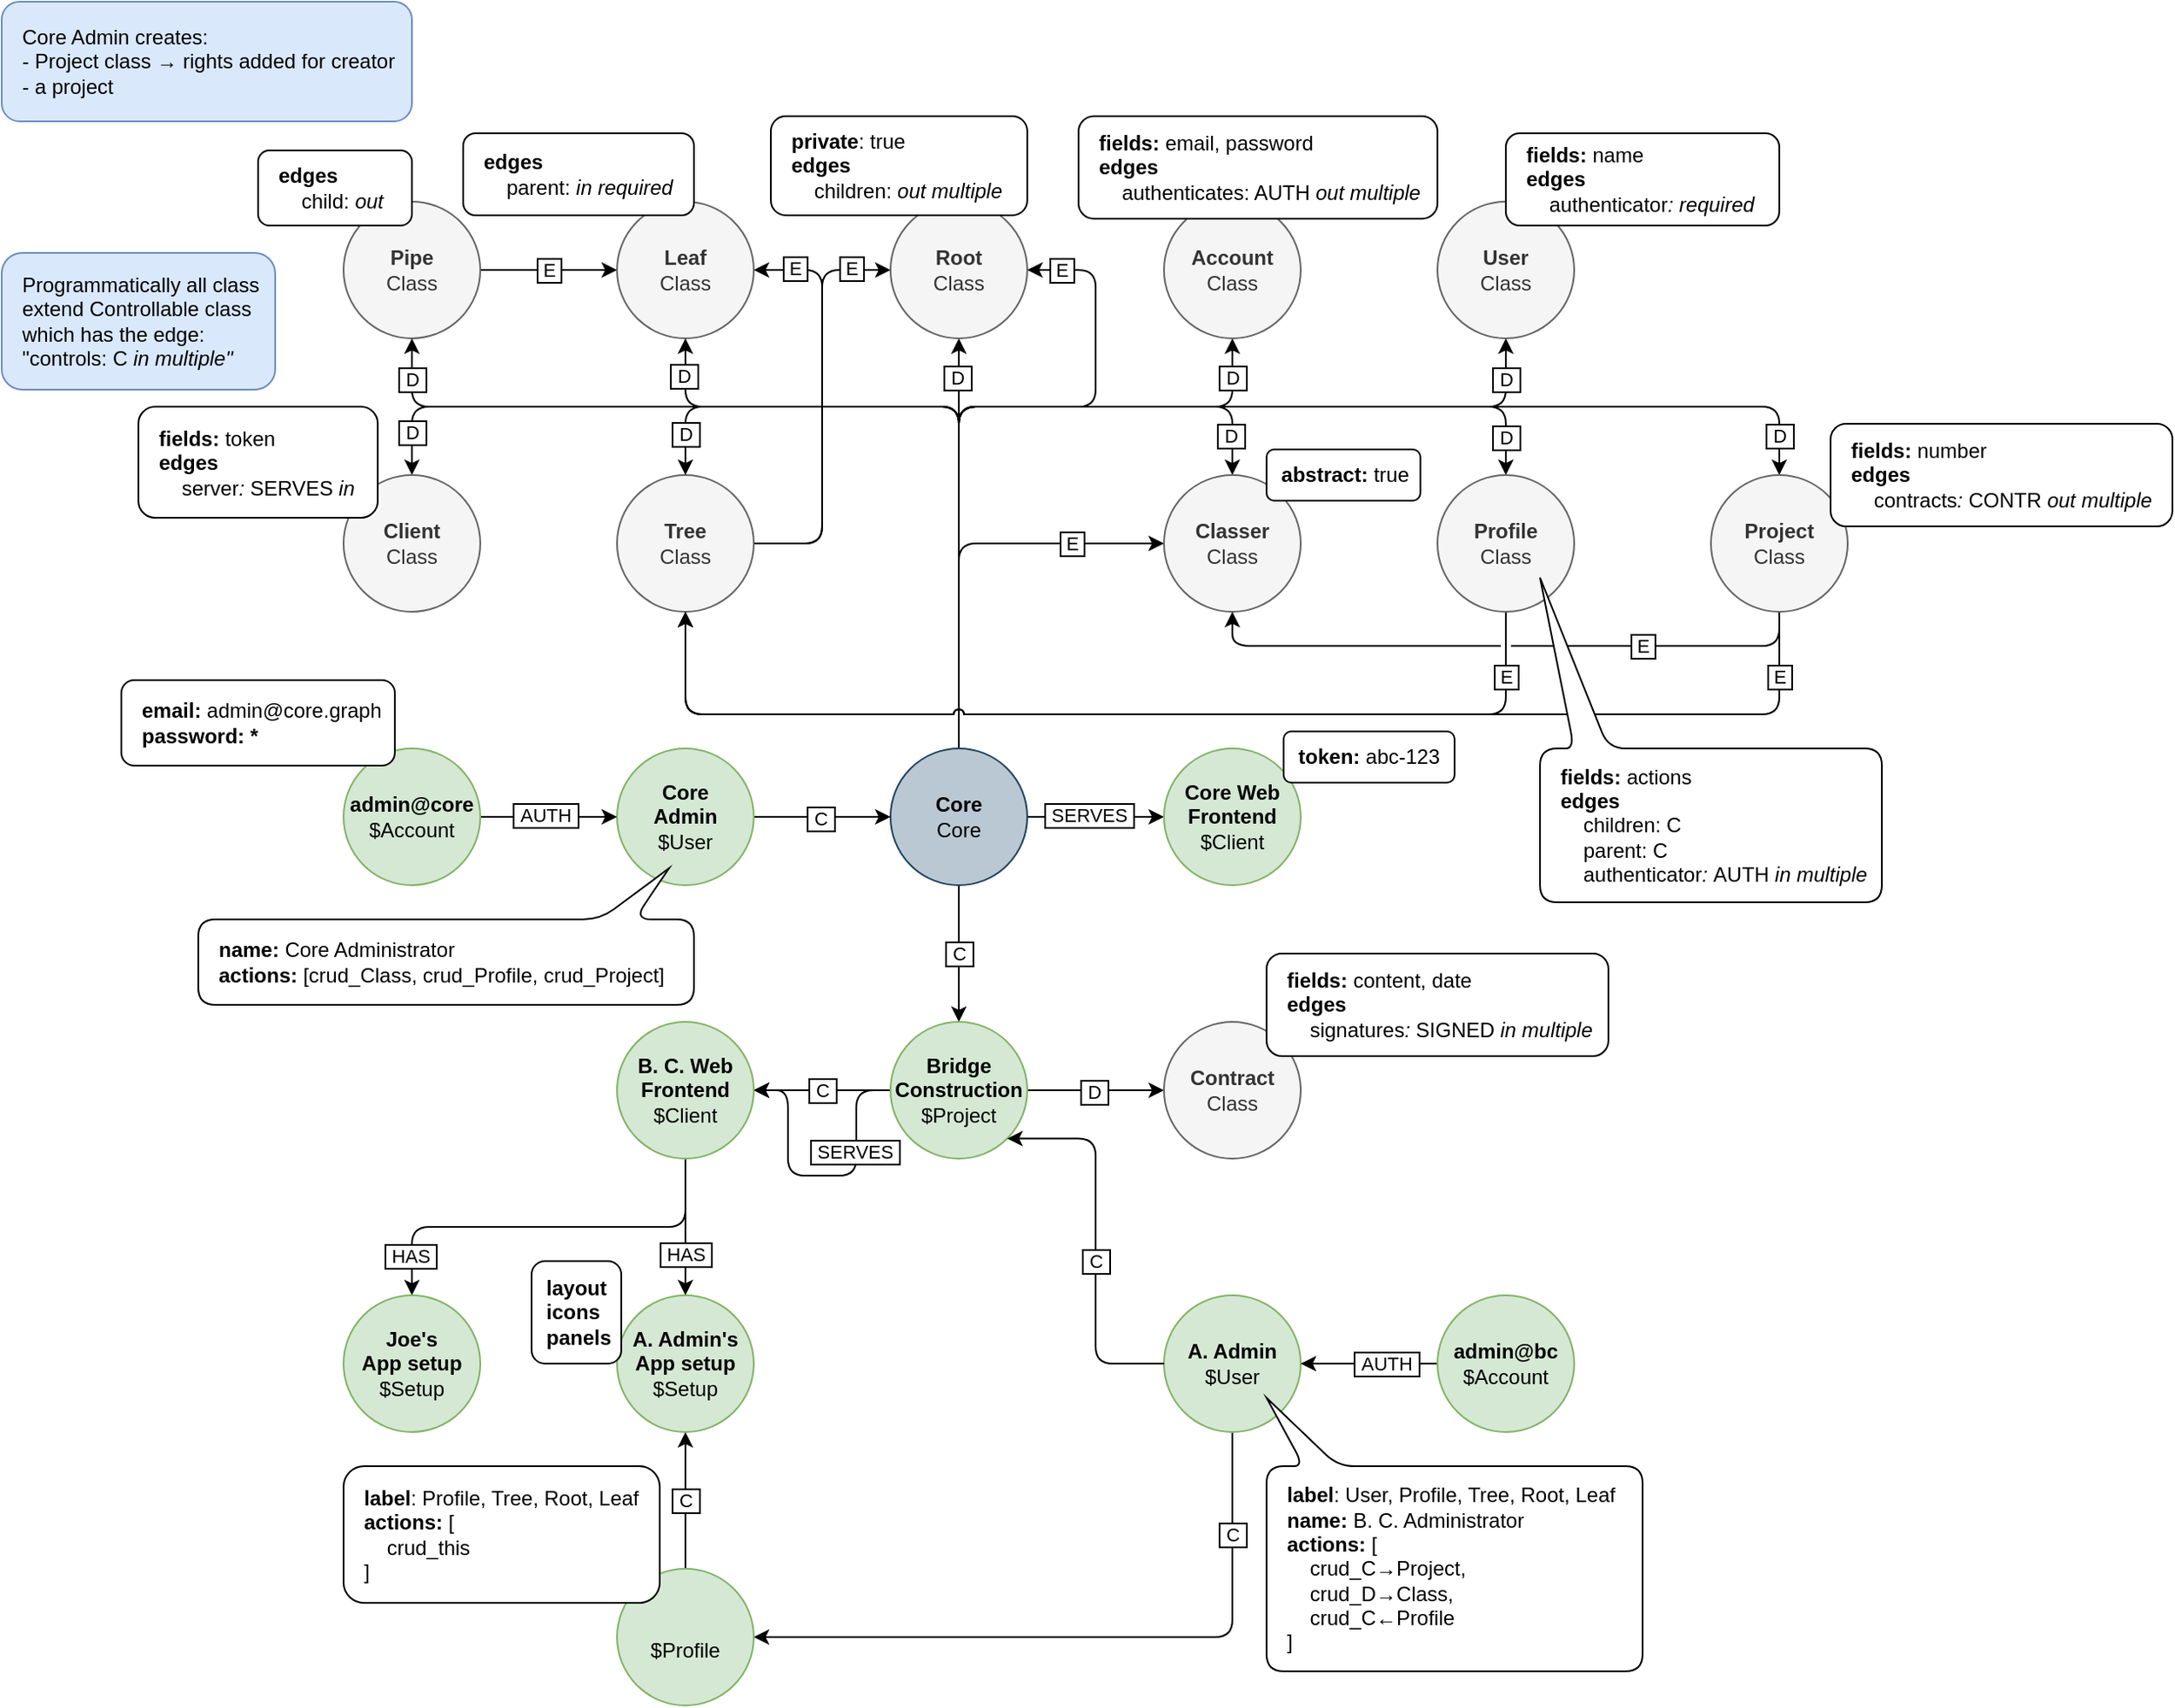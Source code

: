 <mxfile version="13.9.5" type="device" pages="2"><diagram name="Bridge Construction" id="nnWj1W7Mx1SvpzxNP1aw"><mxGraphModel dx="2062" dy="2040" grid="1" gridSize="10" guides="1" tooltips="1" connect="1" arrows="1" fold="1" page="0" pageScale="1" pageWidth="1169" pageHeight="827" background="#ffffff" math="0" shadow="0"><root><mxCell id="xU7O2bRBgbfIqZjqFEcr-0"/><mxCell id="xU7O2bRBgbfIqZjqFEcr-1" parent="xU7O2bRBgbfIqZjqFEcr-0"/><mxCell id="j4CTM-Fz9D_6KGPll8BQ-16" style="edgeStyle=orthogonalEdgeStyle;jumpStyle=arc;orthogonalLoop=1;jettySize=auto;html=1;exitX=0;exitY=0.5;exitDx=0;exitDy=0;entryX=1;entryY=0.5;entryDx=0;entryDy=0;" edge="1" parent="xU7O2bRBgbfIqZjqFEcr-1" source="eb_rGbHXJALWmzN5xvQG-0" target="TDBZ9C6p8T5K4bkN2K7Z-13"><mxGeometry relative="1" as="geometry"><mxPoint x="450" y="250" as="targetPoint"/><Array as="points"><mxPoint x="500" y="200"/><mxPoint x="500" y="250"/><mxPoint x="460" y="250"/><mxPoint x="460" y="200"/></Array></mxGeometry></mxCell><mxCell id="xU7O2bRBgbfIqZjqFEcr-72" style="edgeStyle=orthogonalEdgeStyle;jumpStyle=gap;orthogonalLoop=1;jettySize=auto;html=1;exitX=1;exitY=0.5;exitDx=0;exitDy=0;entryX=0;entryY=0.5;entryDx=0;entryDy=0;shadow=0;" parent="xU7O2bRBgbfIqZjqFEcr-1" source="xU7O2bRBgbfIqZjqFEcr-2" target="xU7O2bRBgbfIqZjqFEcr-46" edge="1"><mxGeometry relative="1" as="geometry"/></mxCell><mxCell id="xU7O2bRBgbfIqZjqFEcr-73" value="&amp;nbsp;E&amp;nbsp;" style="edgeLabel;html=1;align=center;verticalAlign=middle;resizable=0;points=[];labelBorderColor=#000000;rounded=1;" parent="xU7O2bRBgbfIqZjqFEcr-72" vertex="1" connectable="0"><mxGeometry x="-0.764" y="3" relative="1" as="geometry"><mxPoint x="28" y="-158" as="offset"/></mxGeometry></mxCell><mxCell id="xU7O2bRBgbfIqZjqFEcr-74" style="edgeStyle=orthogonalEdgeStyle;jumpStyle=gap;orthogonalLoop=1;jettySize=auto;html=1;exitX=1;exitY=0.5;exitDx=0;exitDy=0;entryX=1;entryY=0.5;entryDx=0;entryDy=0;shadow=0;" parent="xU7O2bRBgbfIqZjqFEcr-1" source="xU7O2bRBgbfIqZjqFEcr-2" target="xU7O2bRBgbfIqZjqFEcr-8" edge="1"><mxGeometry relative="1" as="geometry"><Array as="points"><mxPoint x="480" y="-120"/><mxPoint x="480" y="-280"/></Array></mxGeometry></mxCell><mxCell id="xU7O2bRBgbfIqZjqFEcr-75" value="&amp;nbsp;E&amp;nbsp;" style="edgeLabel;html=1;align=center;verticalAlign=middle;resizable=0;points=[];labelBorderColor=#000000;rounded=1;" parent="xU7O2bRBgbfIqZjqFEcr-74" vertex="1" connectable="0"><mxGeometry x="-0.608" y="-2" relative="1" as="geometry"><mxPoint x="-18.03" y="-154.17" as="offset"/></mxGeometry></mxCell><mxCell id="xU7O2bRBgbfIqZjqFEcr-2" value="&lt;b&gt;Tree&lt;/b&gt;&lt;br&gt;Class" style="ellipse;whiteSpace=wrap;html=1;aspect=fixed;fillColor=#f5f5f5;strokeColor=#666666;fontColor=#333333;rounded=1;" parent="xU7O2bRBgbfIqZjqFEcr-1" vertex="1"><mxGeometry x="360" y="-160" width="80" height="80" as="geometry"/></mxCell><mxCell id="xU7O2bRBgbfIqZjqFEcr-76" style="edgeStyle=orthogonalEdgeStyle;jumpStyle=gap;orthogonalLoop=1;jettySize=auto;html=1;exitX=1;exitY=0.5;exitDx=0;exitDy=0;entryX=0;entryY=0.5;entryDx=0;entryDy=0;shadow=0;" parent="xU7O2bRBgbfIqZjqFEcr-1" source="xU7O2bRBgbfIqZjqFEcr-4" target="xU7O2bRBgbfIqZjqFEcr-8" edge="1"><mxGeometry relative="1" as="geometry"/></mxCell><mxCell id="xU7O2bRBgbfIqZjqFEcr-77" value="&amp;nbsp;E&amp;nbsp;" style="edgeLabel;html=1;align=center;verticalAlign=middle;resizable=0;points=[];labelBorderColor=#000000;rounded=1;" parent="xU7O2bRBgbfIqZjqFEcr-76" vertex="1" connectable="0"><mxGeometry x="-0.336" y="2" relative="1" as="geometry"><mxPoint x="13.14" y="2" as="offset"/></mxGeometry></mxCell><mxCell id="xU7O2bRBgbfIqZjqFEcr-4" value="&lt;b&gt;Pipe&lt;/b&gt;&lt;br&gt;Class" style="ellipse;whiteSpace=wrap;html=1;aspect=fixed;fillColor=#f5f5f5;strokeColor=#666666;fontColor=#333333;rounded=1;" parent="xU7O2bRBgbfIqZjqFEcr-1" vertex="1"><mxGeometry x="200" y="-320" width="80" height="80" as="geometry"/></mxCell><mxCell id="xU7O2bRBgbfIqZjqFEcr-5" value="&lt;div&gt;&lt;span&gt;&lt;b&gt;&amp;nbsp; &amp;nbsp;edges&lt;/b&gt;&lt;/span&gt;&lt;/div&gt;&amp;nbsp; &amp;nbsp; &amp;nbsp; &amp;nbsp;child: &lt;i&gt;out&lt;/i&gt;&lt;i&gt;&lt;br&gt;&lt;/i&gt;" style="whiteSpace=wrap;html=1;align=left;rounded=1;" parent="xU7O2bRBgbfIqZjqFEcr-1" vertex="1"><mxGeometry x="150" y="-350" width="90" height="44" as="geometry"/></mxCell><mxCell id="xU7O2bRBgbfIqZjqFEcr-8" value="&lt;b&gt;Leaf&lt;/b&gt;&lt;br&gt;Class" style="ellipse;whiteSpace=wrap;html=1;aspect=fixed;fillColor=#f5f5f5;strokeColor=#666666;fontColor=#333333;rounded=1;" parent="xU7O2bRBgbfIqZjqFEcr-1" vertex="1"><mxGeometry x="360" y="-320" width="80" height="80" as="geometry"/></mxCell><mxCell id="xU7O2bRBgbfIqZjqFEcr-52" style="edgeStyle=orthogonalEdgeStyle;jumpStyle=gap;orthogonalLoop=1;jettySize=auto;html=1;exitX=0.5;exitY=0;exitDx=0;exitDy=0;entryX=0.5;entryY=1;entryDx=0;entryDy=0;shadow=0;" parent="xU7O2bRBgbfIqZjqFEcr-1" source="xU7O2bRBgbfIqZjqFEcr-27" target="xU7O2bRBgbfIqZjqFEcr-46" edge="1"><mxGeometry relative="1" as="geometry"/></mxCell><mxCell id="xU7O2bRBgbfIqZjqFEcr-60" value="&amp;nbsp;D&amp;nbsp;" style="edgeLabel;html=1;align=center;verticalAlign=middle;resizable=0;points=[];labelBorderColor=#000000;rounded=1;" parent="xU7O2bRBgbfIqZjqFEcr-52" vertex="1" connectable="0"><mxGeometry x="0.804" relative="1" as="geometry"><mxPoint x="-1" y="-0.43" as="offset"/></mxGeometry></mxCell><mxCell id="xU7O2bRBgbfIqZjqFEcr-53" style="edgeStyle=orthogonalEdgeStyle;jumpStyle=gap;orthogonalLoop=1;jettySize=auto;html=1;exitX=0.5;exitY=0;exitDx=0;exitDy=0;entryX=0.5;entryY=1;entryDx=0;entryDy=0;shadow=0;" parent="xU7O2bRBgbfIqZjqFEcr-1" source="xU7O2bRBgbfIqZjqFEcr-27" target="xU7O2bRBgbfIqZjqFEcr-8" edge="1"><mxGeometry relative="1" as="geometry"><Array as="points"><mxPoint x="560" y="-200"/><mxPoint x="400" y="-200"/></Array></mxGeometry></mxCell><mxCell id="xU7O2bRBgbfIqZjqFEcr-61" value="&amp;nbsp;D&amp;nbsp;" style="edgeLabel;html=1;align=center;verticalAlign=middle;resizable=0;points=[];labelBorderColor=#000000;rounded=1;" parent="xU7O2bRBgbfIqZjqFEcr-53" vertex="1" connectable="0"><mxGeometry x="0.862" y="2" relative="1" as="geometry"><mxPoint x="1" y="-5.43" as="offset"/></mxGeometry></mxCell><mxCell id="xU7O2bRBgbfIqZjqFEcr-54" style="edgeStyle=orthogonalEdgeStyle;jumpStyle=gap;orthogonalLoop=1;jettySize=auto;html=1;exitX=0.5;exitY=0;exitDx=0;exitDy=0;entryX=0.5;entryY=1;entryDx=0;entryDy=0;shadow=0;" parent="xU7O2bRBgbfIqZjqFEcr-1" source="xU7O2bRBgbfIqZjqFEcr-27" target="xU7O2bRBgbfIqZjqFEcr-36" edge="1"><mxGeometry relative="1" as="geometry"><Array as="points"><mxPoint x="560" y="-200"/><mxPoint x="720" y="-200"/></Array></mxGeometry></mxCell><mxCell id="xU7O2bRBgbfIqZjqFEcr-63" value="&amp;nbsp;D&amp;nbsp;" style="edgeLabel;html=1;align=center;verticalAlign=middle;resizable=0;points=[];labelBorderColor=#000000;rounded=1;" parent="xU7O2bRBgbfIqZjqFEcr-54" vertex="1" connectable="0"><mxGeometry x="0.858" y="-5" relative="1" as="geometry"><mxPoint x="-5" y="-5.57" as="offset"/></mxGeometry></mxCell><mxCell id="xU7O2bRBgbfIqZjqFEcr-55" style="edgeStyle=orthogonalEdgeStyle;jumpStyle=gap;orthogonalLoop=1;jettySize=auto;html=1;exitX=0.5;exitY=0;exitDx=0;exitDy=0;entryX=0.5;entryY=0;entryDx=0;entryDy=0;shadow=0;" parent="xU7O2bRBgbfIqZjqFEcr-1" source="xU7O2bRBgbfIqZjqFEcr-27" target="xU7O2bRBgbfIqZjqFEcr-31" edge="1"><mxGeometry relative="1" as="geometry"><Array as="points"><mxPoint x="560" y="-200"/><mxPoint x="880" y="-200"/></Array></mxGeometry></mxCell><mxCell id="xU7O2bRBgbfIqZjqFEcr-64" value="&amp;nbsp;D&amp;nbsp;" style="edgeLabel;html=1;align=center;verticalAlign=middle;resizable=0;points=[];labelBorderColor=#000000;rounded=1;" parent="xU7O2bRBgbfIqZjqFEcr-55" vertex="1" connectable="0"><mxGeometry x="0.894" y="1" relative="1" as="geometry"><mxPoint x="-1" y="7.0" as="offset"/></mxGeometry></mxCell><mxCell id="xU7O2bRBgbfIqZjqFEcr-56" style="edgeStyle=orthogonalEdgeStyle;jumpStyle=gap;orthogonalLoop=1;jettySize=auto;html=1;exitX=0.5;exitY=0;exitDx=0;exitDy=0;entryX=0.5;entryY=0;entryDx=0;entryDy=0;shadow=0;" parent="xU7O2bRBgbfIqZjqFEcr-1" source="xU7O2bRBgbfIqZjqFEcr-27" target="xU7O2bRBgbfIqZjqFEcr-2" edge="1"><mxGeometry relative="1" as="geometry"><Array as="points"><mxPoint x="560" y="-200"/><mxPoint x="400" y="-200"/></Array></mxGeometry></mxCell><mxCell id="xU7O2bRBgbfIqZjqFEcr-67" value="&amp;nbsp;D&amp;nbsp;" style="edgeLabel;html=1;align=center;verticalAlign=middle;resizable=0;points=[];labelBorderColor=#000000;rounded=1;" parent="xU7O2bRBgbfIqZjqFEcr-56" vertex="1" connectable="0"><mxGeometry x="0.849" y="1" relative="1" as="geometry"><mxPoint x="-1" y="5.29" as="offset"/></mxGeometry></mxCell><mxCell id="xU7O2bRBgbfIqZjqFEcr-57" style="edgeStyle=orthogonalEdgeStyle;jumpStyle=gap;orthogonalLoop=1;jettySize=auto;html=1;exitX=0.5;exitY=0;exitDx=0;exitDy=0;entryX=0.5;entryY=1;entryDx=0;entryDy=0;shadow=0;" parent="xU7O2bRBgbfIqZjqFEcr-1" source="xU7O2bRBgbfIqZjqFEcr-27" target="xU7O2bRBgbfIqZjqFEcr-4" edge="1"><mxGeometry relative="1" as="geometry"><Array as="points"><mxPoint x="560" y="-200"/><mxPoint x="240" y="-200"/></Array></mxGeometry></mxCell><mxCell id="xU7O2bRBgbfIqZjqFEcr-62" value="&amp;nbsp;D&amp;nbsp;" style="edgeLabel;html=1;align=center;verticalAlign=middle;resizable=0;points=[];labelBorderColor=#000000;rounded=1;" parent="xU7O2bRBgbfIqZjqFEcr-57" vertex="1" connectable="0"><mxGeometry x="0.899" relative="1" as="geometry"><mxPoint y="-4.57" as="offset"/></mxGeometry></mxCell><mxCell id="xU7O2bRBgbfIqZjqFEcr-58" style="edgeStyle=orthogonalEdgeStyle;jumpStyle=gap;orthogonalLoop=1;jettySize=auto;html=1;exitX=0.5;exitY=0;exitDx=0;exitDy=0;entryX=0.5;entryY=0;entryDx=0;entryDy=0;shadow=0;" parent="xU7O2bRBgbfIqZjqFEcr-1" source="xU7O2bRBgbfIqZjqFEcr-27" target="xU7O2bRBgbfIqZjqFEcr-35" edge="1"><mxGeometry relative="1" as="geometry"><Array as="points"><mxPoint x="560" y="-200"/><mxPoint x="720" y="-200"/></Array></mxGeometry></mxCell><mxCell id="xU7O2bRBgbfIqZjqFEcr-66" value="&amp;nbsp;D&amp;nbsp;" style="edgeLabel;html=1;align=center;verticalAlign=middle;resizable=0;points=[];labelBorderColor=#000000;rounded=1;" parent="xU7O2bRBgbfIqZjqFEcr-58" vertex="1" connectable="0"><mxGeometry x="0.862" y="-1" relative="1" as="geometry"><mxPoint y="4.43" as="offset"/></mxGeometry></mxCell><mxCell id="xU7O2bRBgbfIqZjqFEcr-59" style="edgeStyle=orthogonalEdgeStyle;jumpStyle=gap;orthogonalLoop=1;jettySize=auto;html=1;exitX=0.5;exitY=0;exitDx=0;exitDy=0;entryX=0.5;entryY=1;entryDx=0;entryDy=0;shadow=0;" parent="xU7O2bRBgbfIqZjqFEcr-1" source="xU7O2bRBgbfIqZjqFEcr-27" target="xU7O2bRBgbfIqZjqFEcr-34" edge="1"><mxGeometry relative="1" as="geometry"><Array as="points"><mxPoint x="560" y="-200"/><mxPoint x="880" y="-200"/></Array></mxGeometry></mxCell><mxCell id="xU7O2bRBgbfIqZjqFEcr-65" value="&amp;nbsp;D&amp;nbsp;" style="edgeLabel;html=1;align=center;verticalAlign=middle;resizable=0;points=[];labelBorderColor=#000000;rounded=1;" parent="xU7O2bRBgbfIqZjqFEcr-59" vertex="1" connectable="0"><mxGeometry x="0.894" y="-1" relative="1" as="geometry"><mxPoint x="-1" y="-6" as="offset"/></mxGeometry></mxCell><mxCell id="xU7O2bRBgbfIqZjqFEcr-68" style="edgeStyle=orthogonalEdgeStyle;jumpStyle=gap;orthogonalLoop=1;jettySize=auto;html=1;exitX=0.5;exitY=0;exitDx=0;exitDy=0;entryX=1;entryY=0.5;entryDx=0;entryDy=0;shadow=0;" parent="xU7O2bRBgbfIqZjqFEcr-1" source="xU7O2bRBgbfIqZjqFEcr-27" target="xU7O2bRBgbfIqZjqFEcr-46" edge="1"><mxGeometry relative="1" as="geometry"><Array as="points"><mxPoint x="560" y="-200"/><mxPoint x="640" y="-200"/><mxPoint x="640" y="-280"/></Array></mxGeometry></mxCell><mxCell id="xU7O2bRBgbfIqZjqFEcr-69" value="&amp;nbsp;E&amp;nbsp;" style="edgeLabel;html=1;align=center;verticalAlign=middle;resizable=0;points=[];labelBorderColor=#000000;rounded=1;" parent="xU7O2bRBgbfIqZjqFEcr-68" vertex="1" connectable="0"><mxGeometry x="-0.668" y="-3" relative="1" as="geometry"><mxPoint x="-19" y="-280" as="offset"/></mxGeometry></mxCell><mxCell id="3lMM5yE51dApeYi3w7Z9-15" value="&amp;nbsp;E&amp;nbsp;" style="edgeLabel;html=1;align=center;verticalAlign=middle;resizable=0;points=[];labelBorderColor=#000000;rounded=1;" parent="xU7O2bRBgbfIqZjqFEcr-68" vertex="1" connectable="0"><mxGeometry x="0.663" y="1" relative="1" as="geometry"><mxPoint x="-19.03" y="-27.43" as="offset"/></mxGeometry></mxCell><mxCell id="xU7O2bRBgbfIqZjqFEcr-70" style="edgeStyle=orthogonalEdgeStyle;jumpStyle=gap;orthogonalLoop=1;jettySize=auto;html=1;exitX=0.5;exitY=0;exitDx=0;exitDy=0;entryX=0;entryY=0.5;entryDx=0;entryDy=0;shadow=0;" parent="xU7O2bRBgbfIqZjqFEcr-1" source="xU7O2bRBgbfIqZjqFEcr-27" target="xU7O2bRBgbfIqZjqFEcr-35" edge="1"><mxGeometry relative="1" as="geometry"><Array as="points"><mxPoint x="560" y="-120"/></Array></mxGeometry></mxCell><mxCell id="xU7O2bRBgbfIqZjqFEcr-71" value="&amp;nbsp;E&amp;nbsp;" style="edgeLabel;html=1;align=center;verticalAlign=middle;resizable=0;points=[];labelBorderColor=#000000;rounded=1;" parent="xU7O2bRBgbfIqZjqFEcr-70" vertex="1" connectable="0"><mxGeometry x="-0.716" y="2" relative="1" as="geometry"><mxPoint x="68" y="-86.71" as="offset"/></mxGeometry></mxCell><mxCell id="eb_rGbHXJALWmzN5xvQG-1" style="edgeStyle=orthogonalEdgeStyle;jumpStyle=gap;orthogonalLoop=1;jettySize=auto;html=1;exitX=0.5;exitY=1;exitDx=0;exitDy=0;entryX=0.5;entryY=0;entryDx=0;entryDy=0;shadow=0;" parent="xU7O2bRBgbfIqZjqFEcr-1" source="xU7O2bRBgbfIqZjqFEcr-27" target="eb_rGbHXJALWmzN5xvQG-0" edge="1"><mxGeometry relative="1" as="geometry"/></mxCell><mxCell id="eb_rGbHXJALWmzN5xvQG-2" value="&amp;nbsp;C&amp;nbsp;" style="edgeLabel;html=1;align=center;verticalAlign=middle;resizable=0;points=[];labelBorderColor=#000000;rounded=1;" parent="eb_rGbHXJALWmzN5xvQG-1" vertex="1" connectable="0"><mxGeometry x="0.762" y="-1" relative="1" as="geometry"><mxPoint x="1" y="-30.29" as="offset"/></mxGeometry></mxCell><mxCell id="TDBZ9C6p8T5K4bkN2K7Z-3" style="edgeStyle=orthogonalEdgeStyle;orthogonalLoop=1;jettySize=auto;html=1;exitX=0.5;exitY=0;exitDx=0;exitDy=0;entryX=0.5;entryY=0;entryDx=0;entryDy=0;" parent="xU7O2bRBgbfIqZjqFEcr-1" source="xU7O2bRBgbfIqZjqFEcr-27" target="TDBZ9C6p8T5K4bkN2K7Z-0" edge="1"><mxGeometry relative="1" as="geometry"><Array as="points"><mxPoint x="560" y="-200"/><mxPoint x="240" y="-200"/></Array></mxGeometry></mxCell><mxCell id="TDBZ9C6p8T5K4bkN2K7Z-4" value="&amp;nbsp;D&amp;nbsp;" style="edgeLabel;html=1;align=center;verticalAlign=middle;resizable=0;points=[];labelBorderColor=#000000;rounded=1;" parent="TDBZ9C6p8T5K4bkN2K7Z-3" vertex="1" connectable="0"><mxGeometry x="0.894" y="-4" relative="1" as="geometry"><mxPoint x="3.97" y="4.66" as="offset"/></mxGeometry></mxCell><mxCell id="TDBZ9C6p8T5K4bkN2K7Z-7" style="edgeStyle=orthogonalEdgeStyle;orthogonalLoop=1;jettySize=auto;html=1;exitX=0.5;exitY=0;exitDx=0;exitDy=0;entryX=0.5;entryY=0;entryDx=0;entryDy=0;" parent="xU7O2bRBgbfIqZjqFEcr-1" source="xU7O2bRBgbfIqZjqFEcr-27" target="efWslJfX8cYklICqzjfP-0" edge="1"><mxGeometry relative="1" as="geometry"><Array as="points"><mxPoint x="560" y="-200"/><mxPoint x="1040" y="-200"/></Array></mxGeometry></mxCell><mxCell id="TDBZ9C6p8T5K4bkN2K7Z-8" value="&amp;nbsp;D&amp;nbsp;" style="edgeLabel;html=1;align=center;verticalAlign=middle;resizable=0;points=[];labelBorderColor=#000000;rounded=1;" parent="TDBZ9C6p8T5K4bkN2K7Z-7" vertex="1" connectable="0"><mxGeometry x="0.92" y="-1" relative="1" as="geometry"><mxPoint x="0.98" y="5.97" as="offset"/></mxGeometry></mxCell><mxCell id="TDBZ9C6p8T5K4bkN2K7Z-10" style="edgeStyle=orthogonalEdgeStyle;orthogonalLoop=1;jettySize=auto;html=1;exitX=1;exitY=0.5;exitDx=0;exitDy=0;entryX=0;entryY=0.5;entryDx=0;entryDy=0;" parent="xU7O2bRBgbfIqZjqFEcr-1" source="xU7O2bRBgbfIqZjqFEcr-27" target="TDBZ9C6p8T5K4bkN2K7Z-9" edge="1"><mxGeometry relative="1" as="geometry"/></mxCell><mxCell id="TDBZ9C6p8T5K4bkN2K7Z-11" value="&amp;nbsp;SERVES&amp;nbsp;" style="edgeLabel;html=1;align=center;verticalAlign=middle;resizable=0;points=[];labelBorderColor=#000000;rounded=1;" parent="TDBZ9C6p8T5K4bkN2K7Z-10" vertex="1" connectable="0"><mxGeometry x="-0.344" y="1" relative="1" as="geometry"><mxPoint x="9.79" as="offset"/></mxGeometry></mxCell><mxCell id="xU7O2bRBgbfIqZjqFEcr-27" value="&lt;b&gt;Core&lt;/b&gt;&lt;br&gt;Core" style="ellipse;whiteSpace=wrap;html=1;aspect=fixed;fillColor=#bac8d3;strokeColor=#23445d;rounded=1;" parent="xU7O2bRBgbfIqZjqFEcr-1" vertex="1"><mxGeometry x="520" width="80" height="80" as="geometry"/></mxCell><mxCell id="xU7O2bRBgbfIqZjqFEcr-28" style="edgeStyle=none;orthogonalLoop=1;jettySize=auto;html=1;exitX=1;exitY=0.5;exitDx=0;exitDy=0;entryX=0;entryY=0.5;entryDx=0;entryDy=0;shadow=0;" parent="xU7O2bRBgbfIqZjqFEcr-1" source="xU7O2bRBgbfIqZjqFEcr-30" target="xU7O2bRBgbfIqZjqFEcr-27" edge="1"><mxGeometry relative="1" as="geometry"/></mxCell><mxCell id="xU7O2bRBgbfIqZjqFEcr-29" value="&amp;nbsp;C&amp;nbsp;" style="edgeLabel;html=1;align=center;verticalAlign=middle;resizable=0;points=[];labelBorderColor=#000000;rounded=1;" parent="xU7O2bRBgbfIqZjqFEcr-28" vertex="1" connectable="0"><mxGeometry x="-0.459" y="2" relative="1" as="geometry"><mxPoint x="17.29" y="3" as="offset"/></mxGeometry></mxCell><mxCell id="xU7O2bRBgbfIqZjqFEcr-30" value="&lt;b&gt;Core &lt;br&gt;Admin&lt;br&gt;&lt;/b&gt;$User" style="ellipse;whiteSpace=wrap;html=1;aspect=fixed;fillColor=#d5e8d4;strokeColor=#82b366;rounded=1;" parent="xU7O2bRBgbfIqZjqFEcr-1" vertex="1"><mxGeometry x="360" width="80" height="80" as="geometry"/></mxCell><mxCell id="j4CTM-Fz9D_6KGPll8BQ-6" style="edgeStyle=orthogonalEdgeStyle;orthogonalLoop=1;jettySize=auto;html=1;exitX=0.5;exitY=1;exitDx=0;exitDy=0;entryX=0.5;entryY=1;entryDx=0;entryDy=0;jumpStyle=arc;" edge="1" parent="xU7O2bRBgbfIqZjqFEcr-1" source="xU7O2bRBgbfIqZjqFEcr-31" target="xU7O2bRBgbfIqZjqFEcr-2"><mxGeometry relative="1" as="geometry"><Array as="points"><mxPoint x="880" y="-20"/><mxPoint x="400" y="-20"/></Array></mxGeometry></mxCell><mxCell id="xU7O2bRBgbfIqZjqFEcr-31" value="&lt;b&gt;Profile&lt;/b&gt;&lt;br&gt;Class" style="ellipse;whiteSpace=wrap;html=1;aspect=fixed;fillColor=#f5f5f5;strokeColor=#666666;fontColor=#333333;rounded=1;" parent="xU7O2bRBgbfIqZjqFEcr-1" vertex="1"><mxGeometry x="840" y="-160" width="80" height="80" as="geometry"/></mxCell><mxCell id="xU7O2bRBgbfIqZjqFEcr-34" value="&lt;b&gt;User&lt;/b&gt;&lt;br&gt;Class" style="ellipse;whiteSpace=wrap;html=1;aspect=fixed;fillColor=#f5f5f5;strokeColor=#666666;fontColor=#333333;rounded=1;" parent="xU7O2bRBgbfIqZjqFEcr-1" vertex="1"><mxGeometry x="840" y="-320" width="80" height="80" as="geometry"/></mxCell><mxCell id="xU7O2bRBgbfIqZjqFEcr-37" value="&lt;div&gt;&lt;b&gt;&amp;nbsp; &amp;nbsp;fields: &lt;/b&gt;name&lt;/div&gt;&lt;div&gt;&lt;span&gt;&lt;b&gt;&amp;nbsp; &amp;nbsp;edges&lt;/b&gt;&lt;/span&gt;&lt;/div&gt;&lt;span style=&quot;font-style: italic&quot;&gt;&amp;nbsp; &amp;nbsp; &amp;nbsp; &amp;nbsp;&lt;/span&gt;authenticator&lt;span style=&quot;font-style: italic&quot;&gt;:&amp;nbsp;&lt;/span&gt;&lt;span style=&quot;font-style: italic&quot;&gt;required&lt;/span&gt;" style="whiteSpace=wrap;html=1;align=left;rounded=1;" parent="xU7O2bRBgbfIqZjqFEcr-1" vertex="1"><mxGeometry x="880" y="-360" width="160" height="54" as="geometry"/></mxCell><mxCell id="xU7O2bRBgbfIqZjqFEcr-41" style="edgeStyle=orthogonalEdgeStyle;orthogonalLoop=1;jettySize=auto;html=1;exitX=1;exitY=0.5;exitDx=0;exitDy=0;entryX=0;entryY=0.5;entryDx=0;entryDy=0;shadow=0;" parent="xU7O2bRBgbfIqZjqFEcr-1" source="xU7O2bRBgbfIqZjqFEcr-43" target="xU7O2bRBgbfIqZjqFEcr-30" edge="1"><mxGeometry relative="1" as="geometry"/></mxCell><mxCell id="xU7O2bRBgbfIqZjqFEcr-42" value="&amp;nbsp;AUTH&amp;nbsp;" style="edgeLabel;html=1;align=center;verticalAlign=middle;resizable=0;points=[];labelBorderColor=#000000;rounded=1;" parent="xU7O2bRBgbfIqZjqFEcr-41" vertex="1" connectable="0"><mxGeometry x="-0.309" y="-1" relative="1" as="geometry"><mxPoint x="10.57" y="-2" as="offset"/></mxGeometry></mxCell><mxCell id="xU7O2bRBgbfIqZjqFEcr-43" value="&lt;b&gt;admin@core&lt;br&gt;&lt;/b&gt;$Account" style="ellipse;whiteSpace=wrap;html=1;aspect=fixed;fillColor=#d5e8d4;strokeColor=#82b366;rounded=1;" parent="xU7O2bRBgbfIqZjqFEcr-1" vertex="1"><mxGeometry x="200" width="80" height="80" as="geometry"/></mxCell><mxCell id="xU7O2bRBgbfIqZjqFEcr-44" value="&lt;div&gt;&lt;b&gt;&amp;nbsp; &amp;nbsp;email:&lt;/b&gt;&lt;span&gt; admin@core.graph&lt;/span&gt;&lt;br&gt;&lt;/div&gt;&lt;div&gt;&lt;b&gt;&amp;nbsp; &amp;nbsp;password: *&lt;/b&gt;&lt;/div&gt;" style="whiteSpace=wrap;html=1;align=left;rounded=1;" parent="xU7O2bRBgbfIqZjqFEcr-1" vertex="1"><mxGeometry x="70" y="-40" width="160" height="50" as="geometry"/></mxCell><mxCell id="xU7O2bRBgbfIqZjqFEcr-46" value="&lt;b&gt;Root&lt;/b&gt;&lt;br&gt;Class" style="ellipse;whiteSpace=wrap;html=1;aspect=fixed;fillColor=#f5f5f5;strokeColor=#666666;fontColor=#333333;rounded=1;" parent="xU7O2bRBgbfIqZjqFEcr-1" vertex="1"><mxGeometry x="520" y="-320" width="80" height="80" as="geometry"/></mxCell><mxCell id="xU7O2bRBgbfIqZjqFEcr-47" value="&lt;div&gt;&lt;span&gt;&lt;b&gt;&amp;nbsp; &amp;nbsp;edges&lt;/b&gt;&lt;/span&gt;&lt;/div&gt;&amp;nbsp; &amp;nbsp; &amp;nbsp; &amp;nbsp;parent: &lt;i&gt;in required&lt;br&gt;&lt;/i&gt;" style="whiteSpace=wrap;html=1;align=left;rounded=1;" parent="xU7O2bRBgbfIqZjqFEcr-1" vertex="1"><mxGeometry x="270" y="-360" width="135" height="48" as="geometry"/></mxCell><mxCell id="xU7O2bRBgbfIqZjqFEcr-36" value="&lt;b&gt;Account&lt;/b&gt;&lt;br&gt;Class" style="ellipse;whiteSpace=wrap;html=1;aspect=fixed;fillColor=#f5f5f5;strokeColor=#666666;fontColor=#333333;rounded=1;" parent="xU7O2bRBgbfIqZjqFEcr-1" vertex="1"><mxGeometry x="680" y="-320" width="80" height="80" as="geometry"/></mxCell><mxCell id="xU7O2bRBgbfIqZjqFEcr-35" value="&lt;b&gt;Classer&lt;/b&gt;&lt;br&gt;Class" style="ellipse;whiteSpace=wrap;html=1;aspect=fixed;fillColor=#f5f5f5;strokeColor=#666666;fontColor=#333333;rounded=1;" parent="xU7O2bRBgbfIqZjqFEcr-1" vertex="1"><mxGeometry x="680" y="-160" width="80" height="80" as="geometry"/></mxCell><mxCell id="xU7O2bRBgbfIqZjqFEcr-3" value="&lt;b&gt;&amp;nbsp; &amp;nbsp;private&lt;/b&gt;: true&lt;div&gt;&lt;span&gt;&lt;b&gt;&amp;nbsp; &amp;nbsp;edges&lt;/b&gt;&lt;/span&gt;&lt;/div&gt;&amp;nbsp; &amp;nbsp; &amp;nbsp; &amp;nbsp;children: &lt;i&gt;out multiple&lt;/i&gt;" style="whiteSpace=wrap;html=1;align=left;rounded=1;" parent="xU7O2bRBgbfIqZjqFEcr-1" vertex="1"><mxGeometry x="450" y="-370" width="150" height="58" as="geometry"/></mxCell><mxCell id="xU7O2bRBgbfIqZjqFEcr-45" value="&lt;div&gt;&lt;b&gt;&amp;nbsp; abstract: &lt;/b&gt;true&lt;/div&gt;" style="whiteSpace=wrap;html=1;align=left;rounded=1;" parent="xU7O2bRBgbfIqZjqFEcr-1" vertex="1"><mxGeometry x="740" y="-175" width="90" height="30" as="geometry"/></mxCell><mxCell id="xU7O2bRBgbfIqZjqFEcr-39" value="&lt;div&gt;&lt;b&gt;&amp;nbsp; &amp;nbsp;fields: &lt;/b&gt;email, password&lt;/div&gt;&lt;div&gt;&lt;span&gt;&lt;b&gt;&amp;nbsp; &amp;nbsp;edges&lt;/b&gt;&lt;/span&gt;&lt;/div&gt;&amp;nbsp; &amp;nbsp; &amp;nbsp; &amp;nbsp;authenticates: AUTH&lt;i&gt; out multiple&lt;/i&gt;" style="whiteSpace=wrap;html=1;align=left;rounded=1;" parent="xU7O2bRBgbfIqZjqFEcr-1" vertex="1"><mxGeometry x="630" y="-370" width="210" height="60" as="geometry"/></mxCell><mxCell id="efWslJfX8cYklICqzjfP-3" style="edgeStyle=orthogonalEdgeStyle;jumpStyle=gap;orthogonalLoop=1;jettySize=auto;html=1;exitX=0.5;exitY=1;exitDx=0;exitDy=0;entryX=0.5;entryY=1;entryDx=0;entryDy=0;shadow=0;" parent="xU7O2bRBgbfIqZjqFEcr-1" source="efWslJfX8cYklICqzjfP-0" target="xU7O2bRBgbfIqZjqFEcr-35" edge="1"><mxGeometry relative="1" as="geometry"><Array as="points"><mxPoint x="1040" y="-60"/><mxPoint x="720" y="-60"/></Array></mxGeometry></mxCell><mxCell id="efWslJfX8cYklICqzjfP-4" value="&amp;nbsp;E&amp;nbsp;" style="edgeLabel;html=1;align=center;verticalAlign=middle;resizable=0;points=[];labelBorderColor=#000000;rounded=1;" parent="efWslJfX8cYklICqzjfP-3" vertex="1" connectable="0"><mxGeometry x="-0.3" y="1" relative="1" as="geometry"><mxPoint x="25.83" y="-1" as="offset"/></mxGeometry></mxCell><mxCell id="efWslJfX8cYklICqzjfP-6" style="edgeStyle=orthogonalEdgeStyle;jumpStyle=arc;orthogonalLoop=1;jettySize=auto;html=1;exitX=0.5;exitY=1;exitDx=0;exitDy=0;entryX=0.5;entryY=1;entryDx=0;entryDy=0;shadow=0;" parent="xU7O2bRBgbfIqZjqFEcr-1" source="efWslJfX8cYklICqzjfP-0" target="xU7O2bRBgbfIqZjqFEcr-2" edge="1"><mxGeometry relative="1" as="geometry"><Array as="points"><mxPoint x="1040" y="-20"/><mxPoint x="400" y="-20"/></Array></mxGeometry></mxCell><mxCell id="efWslJfX8cYklICqzjfP-7" value="&amp;nbsp;E&amp;nbsp;" style="edgeLabel;html=1;align=center;verticalAlign=middle;resizable=0;points=[];labelBorderColor=#000000;rounded=1;" parent="efWslJfX8cYklICqzjfP-6" vertex="1" connectable="0"><mxGeometry x="0.863" y="4" relative="1" as="geometry"><mxPoint x="484" y="-14" as="offset"/></mxGeometry></mxCell><mxCell id="j4CTM-Fz9D_6KGPll8BQ-7" value="&amp;nbsp;E&amp;nbsp;" style="edgeLabel;html=1;align=center;verticalAlign=middle;resizable=0;points=[];labelBorderColor=#000000;rounded=1;" vertex="1" connectable="0" parent="efWslJfX8cYklICqzjfP-6"><mxGeometry x="0.863" y="4" relative="1" as="geometry"><mxPoint x="644.0" y="-14" as="offset"/></mxGeometry></mxCell><mxCell id="efWslJfX8cYklICqzjfP-0" value="&lt;b&gt;Project&lt;/b&gt;&lt;br&gt;Class" style="ellipse;whiteSpace=wrap;html=1;aspect=fixed;fillColor=#f5f5f5;strokeColor=#666666;fontColor=#333333;rounded=1;" parent="xU7O2bRBgbfIqZjqFEcr-1" vertex="1"><mxGeometry x="1000" y="-160" width="80" height="80" as="geometry"/></mxCell><mxCell id="efWslJfX8cYklICqzjfP-5" value="&lt;div&gt;&lt;b&gt;&amp;nbsp; &amp;nbsp;fields: &lt;/b&gt;number&lt;/div&gt;&lt;div&gt;&lt;span&gt;&lt;b&gt;&amp;nbsp; &amp;nbsp;edges&lt;/b&gt;&lt;/span&gt;&lt;/div&gt;&lt;span style=&quot;font-style: italic&quot;&gt;&amp;nbsp; &amp;nbsp; &amp;nbsp; &amp;nbsp;&lt;/span&gt;contracts&lt;span style=&quot;font-style: italic&quot;&gt;: &lt;/span&gt;CONTR&amp;nbsp;&lt;span style=&quot;font-style: italic&quot;&gt;out multiple&lt;/span&gt;" style="whiteSpace=wrap;html=1;align=left;shadow=0;rounded=1;" parent="xU7O2bRBgbfIqZjqFEcr-1" vertex="1"><mxGeometry x="1070" y="-190" width="200" height="60" as="geometry"/></mxCell><mxCell id="6UsAEI8GVGUxYIGZuGYX-0" value="&amp;nbsp; &amp;nbsp;Core Admin creates:&lt;br&gt;&amp;nbsp; &amp;nbsp;- Project class → rights added for creator&lt;br&gt;&amp;nbsp; &amp;nbsp;- a project" style="whiteSpace=wrap;html=1;shadow=0;align=left;fillColor=#dae8fc;strokeColor=#6c8ebf;rounded=1;" parent="xU7O2bRBgbfIqZjqFEcr-1" vertex="1"><mxGeometry y="-437" width="240" height="70" as="geometry"/></mxCell><mxCell id="3lMM5yE51dApeYi3w7Z9-11" style="edgeStyle=orthogonalEdgeStyle;jumpStyle=gap;orthogonalLoop=1;jettySize=auto;html=1;exitX=1;exitY=0.5;exitDx=0;exitDy=0;entryX=0;entryY=0.5;entryDx=0;entryDy=0;shadow=0;" parent="xU7O2bRBgbfIqZjqFEcr-1" source="eb_rGbHXJALWmzN5xvQG-0" target="3lMM5yE51dApeYi3w7Z9-10" edge="1"><mxGeometry relative="1" as="geometry"/></mxCell><mxCell id="3lMM5yE51dApeYi3w7Z9-12" value="&amp;nbsp;D&amp;nbsp;" style="edgeLabel;html=1;align=center;verticalAlign=middle;resizable=0;points=[];labelBorderColor=#000000;rounded=1;" parent="3lMM5yE51dApeYi3w7Z9-11" vertex="1" connectable="0"><mxGeometry x="-0.25" relative="1" as="geometry"><mxPoint x="8.71" y="1" as="offset"/></mxGeometry></mxCell><mxCell id="TDBZ9C6p8T5K4bkN2K7Z-14" style="edgeStyle=orthogonalEdgeStyle;orthogonalLoop=1;jettySize=auto;html=1;exitX=0;exitY=0.5;exitDx=0;exitDy=0;entryX=1;entryY=0.5;entryDx=0;entryDy=0;" parent="xU7O2bRBgbfIqZjqFEcr-1" source="eb_rGbHXJALWmzN5xvQG-0" target="TDBZ9C6p8T5K4bkN2K7Z-13" edge="1"><mxGeometry relative="1" as="geometry"/></mxCell><mxCell id="TDBZ9C6p8T5K4bkN2K7Z-15" value="&amp;nbsp;SERVES&amp;nbsp;" style="edgeLabel;html=1;align=center;verticalAlign=middle;resizable=0;points=[];labelBorderColor=#000000;rounded=1;" parent="TDBZ9C6p8T5K4bkN2K7Z-14" vertex="1" connectable="0"><mxGeometry x="-0.339" y="-1" relative="1" as="geometry"><mxPoint x="5.19" y="37" as="offset"/></mxGeometry></mxCell><mxCell id="j4CTM-Fz9D_6KGPll8BQ-17" value="&amp;nbsp;C&amp;nbsp;" style="edgeLabel;html=1;align=center;verticalAlign=middle;resizable=0;points=[];labelBorderColor=#000000;rounded=1;" vertex="1" connectable="0" parent="TDBZ9C6p8T5K4bkN2K7Z-14"><mxGeometry x="0.133" relative="1" as="geometry"><mxPoint x="5.24" as="offset"/></mxGeometry></mxCell><mxCell id="eb_rGbHXJALWmzN5xvQG-0" value="&lt;b&gt;Bridge&lt;/b&gt;&lt;br&gt;&lt;b&gt;Construction&lt;/b&gt;&lt;br&gt;$Project" style="ellipse;whiteSpace=wrap;html=1;aspect=fixed;fillColor=#d5e8d4;strokeColor=#82b366;rounded=1;" parent="xU7O2bRBgbfIqZjqFEcr-1" vertex="1"><mxGeometry x="520" y="160" width="80" height="80" as="geometry"/></mxCell><mxCell id="j4CTM-Fz9D_6KGPll8BQ-14" style="edgeStyle=orthogonalEdgeStyle;jumpStyle=arc;orthogonalLoop=1;jettySize=auto;html=1;exitX=0.5;exitY=0;exitDx=0;exitDy=0;entryX=0.5;entryY=1;entryDx=0;entryDy=0;" edge="1" parent="xU7O2bRBgbfIqZjqFEcr-1" source="j4CTM-Fz9D_6KGPll8BQ-18" target="j4CTM-Fz9D_6KGPll8BQ-0"><mxGeometry relative="1" as="geometry"><mxPoint x="450" y="450" as="targetPoint"/></mxGeometry></mxCell><mxCell id="j4CTM-Fz9D_6KGPll8BQ-15" value="&amp;nbsp;C&amp;nbsp;" style="edgeLabel;html=1;align=center;verticalAlign=middle;resizable=0;points=[];labelBorderColor=#000000;rounded=1;" vertex="1" connectable="0" parent="j4CTM-Fz9D_6KGPll8BQ-14"><mxGeometry x="0.56" y="-3" relative="1" as="geometry"><mxPoint x="-3" y="22.38" as="offset"/></mxGeometry></mxCell><mxCell id="j4CTM-Fz9D_6KGPll8BQ-20" style="edgeStyle=orthogonalEdgeStyle;jumpStyle=arc;orthogonalLoop=1;jettySize=auto;html=1;exitX=0.5;exitY=1;exitDx=0;exitDy=0;entryX=1;entryY=0.5;entryDx=0;entryDy=0;" edge="1" parent="xU7O2bRBgbfIqZjqFEcr-1" source="3lMM5yE51dApeYi3w7Z9-0" target="j4CTM-Fz9D_6KGPll8BQ-18"><mxGeometry relative="1" as="geometry"><Array as="points"><mxPoint x="720" y="520"/></Array></mxGeometry></mxCell><mxCell id="j4CTM-Fz9D_6KGPll8BQ-21" value="&amp;nbsp;C&amp;nbsp;" style="edgeLabel;html=1;align=center;verticalAlign=middle;resizable=0;points=[];labelBorderColor=#000000;rounded=1;" vertex="1" connectable="0" parent="j4CTM-Fz9D_6KGPll8BQ-20"><mxGeometry x="0.082" y="1" relative="1" as="geometry"><mxPoint x="96.67" y="-61" as="offset"/></mxGeometry></mxCell><mxCell id="3lMM5yE51dApeYi3w7Z9-0" value="&lt;b&gt;A. Admin&lt;/b&gt;&lt;br&gt;$User" style="ellipse;whiteSpace=wrap;html=1;aspect=fixed;fillColor=#d5e8d4;strokeColor=#82b366;rounded=1;" parent="xU7O2bRBgbfIqZjqFEcr-1" vertex="1"><mxGeometry x="680" y="320" width="80" height="80" as="geometry"/></mxCell><mxCell id="3lMM5yE51dApeYi3w7Z9-4" style="edgeStyle=orthogonalEdgeStyle;jumpStyle=gap;orthogonalLoop=1;jettySize=auto;html=1;exitX=0;exitY=0.5;exitDx=0;exitDy=0;entryX=1;entryY=0.5;entryDx=0;entryDy=0;shadow=0;" parent="xU7O2bRBgbfIqZjqFEcr-1" source="3lMM5yE51dApeYi3w7Z9-3" target="3lMM5yE51dApeYi3w7Z9-0" edge="1"><mxGeometry relative="1" as="geometry"/></mxCell><mxCell id="3lMM5yE51dApeYi3w7Z9-5" value="&amp;nbsp;AUTH&amp;nbsp;" style="edgeLabel;html=1;align=center;verticalAlign=middle;resizable=0;points=[];labelBorderColor=#000000;rounded=1;" parent="3lMM5yE51dApeYi3w7Z9-4" vertex="1" connectable="0"><mxGeometry x="-0.236" y="-1" relative="1" as="geometry"><mxPoint x="0.48" y="1" as="offset"/></mxGeometry></mxCell><mxCell id="3lMM5yE51dApeYi3w7Z9-3" value="&lt;b&gt;admin@bc&lt;br&gt;&lt;/b&gt;$Account" style="ellipse;whiteSpace=wrap;html=1;aspect=fixed;fillColor=#d5e8d4;strokeColor=#82b366;rounded=1;" parent="xU7O2bRBgbfIqZjqFEcr-1" vertex="1"><mxGeometry x="840" y="320" width="80" height="80" as="geometry"/></mxCell><mxCell id="3lMM5yE51dApeYi3w7Z9-9" value="&amp;nbsp; &amp;nbsp;Programmatically all class &lt;br&gt;&amp;nbsp; &amp;nbsp;extend Controllable class&amp;nbsp; &amp;nbsp; &amp;nbsp; &amp;nbsp;which has the edge:&lt;br&gt;&amp;nbsp; &amp;nbsp;&quot;controls: C&lt;i&gt;&amp;nbsp;in multiple&quot;&lt;/i&gt;" style="whiteSpace=wrap;html=1;shadow=0;align=left;fillColor=#dae8fc;strokeColor=#6c8ebf;rounded=1;" parent="xU7O2bRBgbfIqZjqFEcr-1" vertex="1"><mxGeometry y="-290" width="160" height="80" as="geometry"/></mxCell><mxCell id="3lMM5yE51dApeYi3w7Z9-10" value="&lt;b&gt;Contract&lt;/b&gt;&lt;br&gt;Class" style="ellipse;whiteSpace=wrap;html=1;aspect=fixed;fillColor=#f5f5f5;strokeColor=#666666;fontColor=#333333;rounded=1;" parent="xU7O2bRBgbfIqZjqFEcr-1" vertex="1"><mxGeometry x="680" y="160" width="80" height="80" as="geometry"/></mxCell><mxCell id="3lMM5yE51dApeYi3w7Z9-13" value="&lt;div&gt;&lt;b&gt;&amp;nbsp; &amp;nbsp;fields: &lt;/b&gt;content, date&lt;/div&gt;&lt;div&gt;&lt;span&gt;&lt;b&gt;&amp;nbsp; &amp;nbsp;edges&lt;/b&gt;&lt;/span&gt;&lt;/div&gt;&lt;span style=&quot;font-style: italic&quot;&gt;&amp;nbsp; &amp;nbsp; &amp;nbsp; &amp;nbsp;&lt;/span&gt;signatures&lt;span style=&quot;font-style: italic&quot;&gt;: &lt;/span&gt;SIGNED&amp;nbsp;&lt;span style=&quot;font-style: italic&quot;&gt;in multiple&lt;/span&gt;" style="whiteSpace=wrap;html=1;align=left;shadow=0;rounded=1;" parent="xU7O2bRBgbfIqZjqFEcr-1" vertex="1"><mxGeometry x="740" y="120" width="200" height="60" as="geometry"/></mxCell><mxCell id="TDBZ9C6p8T5K4bkN2K7Z-0" value="&lt;b&gt;Client&lt;/b&gt;&lt;br&gt;Class" style="ellipse;whiteSpace=wrap;html=1;aspect=fixed;fillColor=#f5f5f5;strokeColor=#666666;fontColor=#333333;rounded=1;" parent="xU7O2bRBgbfIqZjqFEcr-1" vertex="1"><mxGeometry x="200" y="-160" width="80" height="80" as="geometry"/></mxCell><mxCell id="TDBZ9C6p8T5K4bkN2K7Z-6" value="&lt;div&gt;&lt;b&gt;&amp;nbsp; &amp;nbsp;fields: &lt;/b&gt;token&lt;/div&gt;&lt;div&gt;&lt;b&gt;&amp;nbsp; &amp;nbsp;edges&lt;/b&gt;&lt;br&gt;&lt;/div&gt;&lt;span style=&quot;font-style: italic&quot;&gt;&amp;nbsp; &amp;nbsp; &amp;nbsp; &amp;nbsp;&lt;/span&gt;server&lt;span style=&quot;font-style: italic&quot;&gt;: &lt;/span&gt;SERVES&amp;nbsp;&lt;span style=&quot;font-style: italic&quot;&gt;in&lt;/span&gt;" style="whiteSpace=wrap;html=1;align=left;shadow=0;rounded=1;" parent="xU7O2bRBgbfIqZjqFEcr-1" vertex="1"><mxGeometry x="80" y="-200" width="140" height="65" as="geometry"/></mxCell><mxCell id="TDBZ9C6p8T5K4bkN2K7Z-9" value="&lt;b&gt;Core Web Frontend&lt;br&gt;&lt;/b&gt;$Client" style="ellipse;whiteSpace=wrap;html=1;aspect=fixed;fillColor=#d5e8d4;strokeColor=#82b366;rounded=1;" parent="xU7O2bRBgbfIqZjqFEcr-1" vertex="1"><mxGeometry x="680" width="80" height="80" as="geometry"/></mxCell><mxCell id="TDBZ9C6p8T5K4bkN2K7Z-12" value="&lt;div&gt;&lt;b&gt;&amp;nbsp; token: &lt;/b&gt;abc-123&lt;/div&gt;" style="whiteSpace=wrap;html=1;align=left;shadow=0;rounded=1;" parent="xU7O2bRBgbfIqZjqFEcr-1" vertex="1"><mxGeometry x="750" y="-10" width="100" height="30" as="geometry"/></mxCell><mxCell id="j4CTM-Fz9D_6KGPll8BQ-1" style="edgeStyle=orthogonalEdgeStyle;orthogonalLoop=1;jettySize=auto;html=1;exitX=0.5;exitY=1;exitDx=0;exitDy=0;entryX=0.5;entryY=0;entryDx=0;entryDy=0;" edge="1" parent="xU7O2bRBgbfIqZjqFEcr-1" source="TDBZ9C6p8T5K4bkN2K7Z-13" target="j4CTM-Fz9D_6KGPll8BQ-0"><mxGeometry relative="1" as="geometry"/></mxCell><mxCell id="j4CTM-Fz9D_6KGPll8BQ-2" value="&amp;nbsp;HAS&amp;nbsp;" style="edgeLabel;html=1;align=center;verticalAlign=middle;resizable=0;points=[];labelBorderColor=#000000;rounded=1;" vertex="1" connectable="0" parent="j4CTM-Fz9D_6KGPll8BQ-1"><mxGeometry x="-0.291" y="-1" relative="1" as="geometry"><mxPoint x="1" y="27.43" as="offset"/></mxGeometry></mxCell><mxCell id="j4CTM-Fz9D_6KGPll8BQ-11" style="edgeStyle=orthogonalEdgeStyle;jumpStyle=arc;orthogonalLoop=1;jettySize=auto;html=1;exitX=0.5;exitY=1;exitDx=0;exitDy=0;entryX=0.5;entryY=0;entryDx=0;entryDy=0;" edge="1" parent="xU7O2bRBgbfIqZjqFEcr-1" source="TDBZ9C6p8T5K4bkN2K7Z-13" target="j4CTM-Fz9D_6KGPll8BQ-10"><mxGeometry relative="1" as="geometry"/></mxCell><mxCell id="j4CTM-Fz9D_6KGPll8BQ-12" value="&amp;nbsp;HAS&amp;nbsp;" style="edgeLabel;html=1;align=center;verticalAlign=middle;resizable=0;points=[];labelBackgroundColor=#ffffff;labelBorderColor=#000000;rounded=1;" vertex="1" connectable="0" parent="j4CTM-Fz9D_6KGPll8BQ-11"><mxGeometry x="-0.36" y="1" relative="1" as="geometry"><mxPoint x="-124.33" y="16" as="offset"/></mxGeometry></mxCell><mxCell id="TDBZ9C6p8T5K4bkN2K7Z-13" value="&lt;b&gt;B. C. Web Frontend&lt;br&gt;&lt;/b&gt;$Client" style="ellipse;whiteSpace=wrap;html=1;aspect=fixed;fillColor=#d5e8d4;strokeColor=#82b366;rounded=1;" parent="xU7O2bRBgbfIqZjqFEcr-1" vertex="1"><mxGeometry x="360" y="160" width="80" height="80" as="geometry"/></mxCell><mxCell id="j4CTM-Fz9D_6KGPll8BQ-0" value="&lt;b&gt;A. Admin's&lt;br&gt;App setup&lt;br&gt;&lt;/b&gt;$Setup" style="ellipse;whiteSpace=wrap;html=1;aspect=fixed;fillColor=#d5e8d4;strokeColor=#82b366;rounded=1;" vertex="1" parent="xU7O2bRBgbfIqZjqFEcr-1"><mxGeometry x="360" y="320" width="80" height="80" as="geometry"/></mxCell><mxCell id="3lMM5yE51dApeYi3w7Z9-1" style="edgeStyle=orthogonalEdgeStyle;jumpStyle=gap;orthogonalLoop=1;jettySize=auto;html=1;exitX=0;exitY=0.5;exitDx=0;exitDy=0;entryX=1;entryY=1;entryDx=0;entryDy=0;shadow=0;" parent="xU7O2bRBgbfIqZjqFEcr-1" source="3lMM5yE51dApeYi3w7Z9-0" target="eb_rGbHXJALWmzN5xvQG-0" edge="1"><mxGeometry relative="1" as="geometry"><Array as="points"><mxPoint x="640" y="360"/><mxPoint x="640" y="228"/></Array></mxGeometry></mxCell><mxCell id="3lMM5yE51dApeYi3w7Z9-2" value="&amp;nbsp;C&amp;nbsp;" style="edgeLabel;html=1;align=center;verticalAlign=middle;resizable=0;points=[];labelBorderColor=#000000;rounded=1;" parent="3lMM5yE51dApeYi3w7Z9-1" vertex="1" connectable="0"><mxGeometry x="-0.293" relative="1" as="geometry"><mxPoint x="7.105e-15" y="-21.2" as="offset"/></mxGeometry></mxCell><mxCell id="j4CTM-Fz9D_6KGPll8BQ-5" value="&lt;div&gt;&lt;b&gt;&amp;nbsp; &amp;nbsp;fields:&amp;nbsp;&lt;/b&gt;actions&lt;/div&gt;&lt;div&gt;&lt;b&gt;&amp;nbsp; &amp;nbsp;edges&lt;/b&gt;&lt;/div&gt;&lt;span&gt;&amp;nbsp; &amp;nbsp; &amp;nbsp; &amp;nbsp;children: C&lt;br&gt;&lt;/span&gt;&lt;i&gt;&amp;nbsp; &amp;nbsp; &amp;nbsp; &amp;nbsp;&lt;/i&gt;parent: C&lt;br&gt;&lt;span style=&quot;font-style: italic&quot;&gt;&amp;nbsp; &amp;nbsp; &amp;nbsp; &amp;nbsp;&lt;/span&gt;&lt;span&gt;authenticator&lt;/span&gt;&lt;span style=&quot;font-style: italic&quot;&gt;:&amp;nbsp;&lt;/span&gt;&lt;span&gt;AUTH&lt;/span&gt;&lt;span style=&quot;font-style: italic&quot;&gt;&amp;nbsp;in multiple&lt;/span&gt;" style="shape=callout;whiteSpace=wrap;html=1;perimeter=calloutPerimeter;direction=west;base=20;position2=1;size=100;position=0.8;align=left;rounded=1;" vertex="1" parent="xU7O2bRBgbfIqZjqFEcr-1"><mxGeometry x="900" y="-100" width="200" height="190" as="geometry"/></mxCell><mxCell id="j4CTM-Fz9D_6KGPll8BQ-10" value="&lt;b&gt;Joe's&lt;br&gt;App setup&lt;br&gt;&lt;/b&gt;$Setup" style="ellipse;whiteSpace=wrap;html=1;aspect=fixed;fillColor=#d5e8d4;strokeColor=#82b366;rounded=1;" vertex="1" parent="xU7O2bRBgbfIqZjqFEcr-1"><mxGeometry x="200" y="320" width="80" height="80" as="geometry"/></mxCell><mxCell id="j4CTM-Fz9D_6KGPll8BQ-18" value="&lt;br&gt;$Profile" style="ellipse;whiteSpace=wrap;html=1;aspect=fixed;fillColor=#d5e8d4;strokeColor=#82b366;rounded=1;" vertex="1" parent="xU7O2bRBgbfIqZjqFEcr-1"><mxGeometry x="360" y="480" width="80" height="80" as="geometry"/></mxCell><mxCell id="j4CTM-Fz9D_6KGPll8BQ-19" value="&lt;div&gt;&lt;b&gt;&amp;nbsp; &amp;nbsp;label&lt;/b&gt;: User, Profile, Tree, Root, Leaf&lt;/div&gt;&lt;div&gt;&lt;b&gt;&amp;nbsp; &amp;nbsp;name:&lt;/b&gt;&amp;nbsp;B. C. Administrator&lt;br&gt;&lt;/div&gt;&lt;div&gt;&lt;b&gt;&amp;nbsp; &amp;nbsp;actions:&lt;/b&gt;&amp;nbsp;[&lt;/div&gt;&lt;div&gt;&amp;nbsp; &amp;nbsp; &amp;nbsp; &amp;nbsp;crud_C→Project,&lt;/div&gt;&lt;div&gt;&amp;nbsp; &amp;nbsp; &amp;nbsp; &amp;nbsp;crud_D→Class,&lt;br&gt;&lt;/div&gt;&lt;div&gt;&amp;nbsp; &amp;nbsp; &amp;nbsp; &amp;nbsp;crud_C&lt;span&gt;←&lt;/span&gt;&lt;span&gt;Profile&lt;/span&gt;&lt;/div&gt;&lt;div&gt;&lt;span&gt;&amp;nbsp; &amp;nbsp;]&lt;/span&gt;&lt;/div&gt;" style="shape=callout;whiteSpace=wrap;html=1;perimeter=calloutPerimeter;direction=west;base=20;position2=1;size=40;position=0.81;align=left;rounded=1;" vertex="1" parent="xU7O2bRBgbfIqZjqFEcr-1"><mxGeometry x="740" y="380" width="220" height="160" as="geometry"/></mxCell><mxCell id="j4CTM-Fz9D_6KGPll8BQ-22" value="&lt;div&gt;&lt;b&gt;&amp;nbsp; &amp;nbsp;label&lt;/b&gt;: Profile, Tree, Root, Leaf&lt;/div&gt;&lt;div&gt;&lt;b&gt;&amp;nbsp; &amp;nbsp;actions:&lt;/b&gt;&amp;nbsp;[&lt;/div&gt;&lt;div&gt;&amp;nbsp; &amp;nbsp; &amp;nbsp; &amp;nbsp;crud_this&lt;/div&gt;&lt;div&gt;&amp;nbsp; &amp;nbsp;]&lt;/div&gt;" style="whiteSpace=wrap;html=1;align=left;rounded=1;" vertex="1" parent="xU7O2bRBgbfIqZjqFEcr-1"><mxGeometry x="200" y="420" width="185" height="80" as="geometry"/></mxCell><mxCell id="j4CTM-Fz9D_6KGPll8BQ-9" value="&lt;div&gt;&lt;b&gt;&amp;nbsp; layout&lt;/b&gt;&lt;/div&gt;&lt;div&gt;&lt;b&gt;&amp;nbsp; icons&lt;/b&gt;&lt;/div&gt;&lt;div&gt;&amp;nbsp;&amp;nbsp;&lt;b&gt;panels&lt;/b&gt;&lt;/div&gt;" style="whiteSpace=wrap;html=1;align=left;rounded=1;" vertex="1" parent="xU7O2bRBgbfIqZjqFEcr-1"><mxGeometry x="310" y="300" width="52.5" height="60" as="geometry"/></mxCell><mxCell id="j4CTM-Fz9D_6KGPll8BQ-23" value="&lt;div&gt;&lt;b&gt;&amp;nbsp; &amp;nbsp;name:&lt;/b&gt;&amp;nbsp;Core Administrator&lt;br&gt;&lt;/div&gt;&lt;div&gt;&lt;b&gt;&amp;nbsp; &amp;nbsp;actions:&amp;nbsp;&lt;/b&gt;[crud_Class,&amp;nbsp;crud_Profile,&amp;nbsp;crud_Project]&lt;/div&gt;" style="shape=callout;whiteSpace=wrap;html=1;perimeter=calloutPerimeter;direction=west;base=20;position2=0.05;size=30;position=0.12;align=left;rounded=1;" vertex="1" parent="xU7O2bRBgbfIqZjqFEcr-1"><mxGeometry x="115" y="70" width="290" height="80" as="geometry"/></mxCell></root></mxGraphModel></diagram><diagram id="8f-yjbV--gwohL9JiZNl" name="Events"><mxGraphModel dx="2062" dy="1240" grid="1" gridSize="10" guides="1" tooltips="1" connect="1" arrows="1" fold="1" page="1" pageScale="1" pageWidth="1169" pageHeight="827" math="0" shadow="0"><root><mxCell id="56Dm8LluKCcXm8GIqFpj-0"/><mxCell id="56Dm8LluKCcXm8GIqFpj-1" parent="56Dm8LluKCcXm8GIqFpj-0"/><mxCell id="56Dm8LluKCcXm8GIqFpj-2" value="Albert&lt;br&gt;User" style="ellipse;whiteSpace=wrap;html=1;aspect=fixed;" parent="56Dm8LluKCcXm8GIqFpj-1" vertex="1"><mxGeometry x="280" y="440" width="80" height="80" as="geometry"/></mxCell><mxCell id="56Dm8LluKCcXm8GIqFpj-3" value="&amp;nbsp;events: {&lt;br&gt;&amp;nbsp; &amp;nbsp; &amp;nbsp;&quot;this.created&quot;: {&lt;br&gt;&amp;nbsp; &amp;nbsp; &amp;nbsp; &amp;nbsp; &amp;nbsp;createObject(&lt;br&gt;&amp;nbsp; &amp;nbsp; &amp;nbsp;}&lt;br&gt;&amp;nbsp;}" style="rounded=0;whiteSpace=wrap;html=1;align=left;" parent="56Dm8LluKCcXm8GIqFpj-1" vertex="1"><mxGeometry x="30" y="300" width="270" height="154" as="geometry"/></mxCell><mxCell id="yzZDqhRNX_vgosCS2wDF-0" value="Create Account" style="ellipse;whiteSpace=wrap;html=1;aspect=fixed;" vertex="1" parent="56Dm8LluKCcXm8GIqFpj-1"><mxGeometry x="440" y="440" width="80" height="80" as="geometry"/></mxCell></root></mxGraphModel></diagram></mxfile>